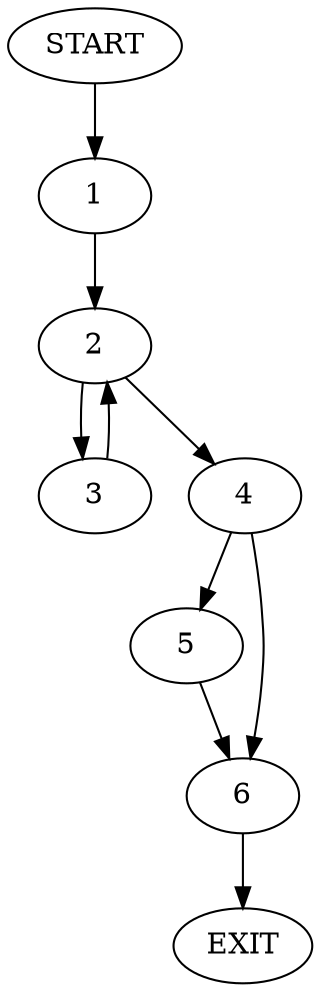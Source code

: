 digraph {
0 [label="START"]
7 [label="EXIT"]
0 -> 1
1 -> 2
2 -> 3
2 -> 4
3 -> 2
4 -> 5
4 -> 6
5 -> 6
6 -> 7
}
